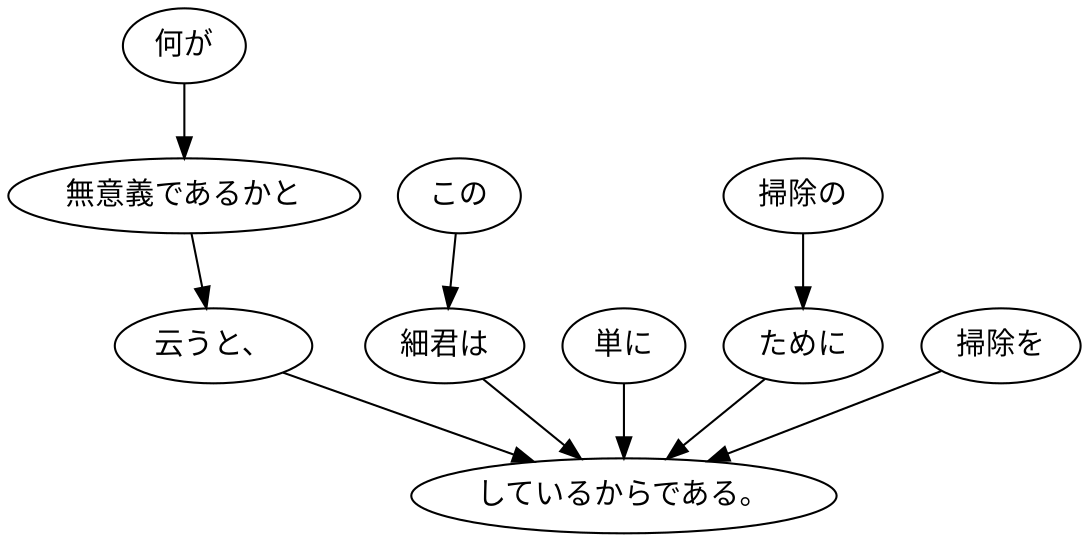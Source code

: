 digraph graph6406 {
	node0 [label="何が"];
	node1 [label="無意義であるかと"];
	node2 [label="云うと、"];
	node3 [label="この"];
	node4 [label="細君は"];
	node5 [label="単に"];
	node6 [label="掃除の"];
	node7 [label="ために"];
	node8 [label="掃除を"];
	node9 [label="しているからである。"];
	node0 -> node1;
	node1 -> node2;
	node2 -> node9;
	node3 -> node4;
	node4 -> node9;
	node5 -> node9;
	node6 -> node7;
	node7 -> node9;
	node8 -> node9;
}
